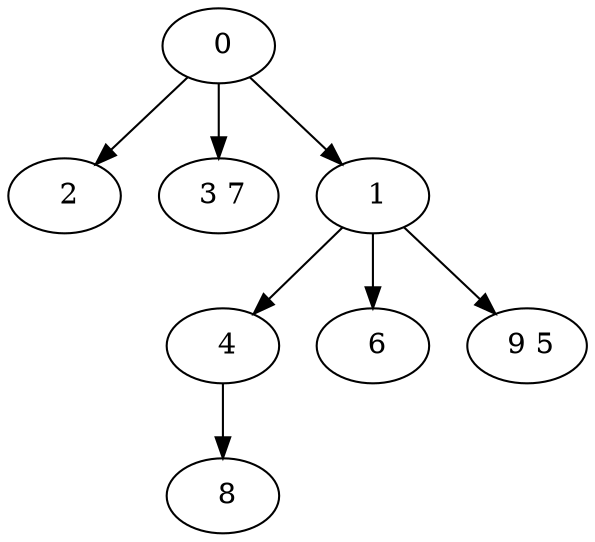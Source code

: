 digraph mytree {
" 0" -> " 2";
" 0" -> " 3 7";
" 0" -> " 1";
" 2";
" 3 7";
" 1" -> " 4";
" 1" -> " 6";
" 1" -> " 9 5";
" 4" -> " 8";
" 6";
" 9 5";
" 8";
}
